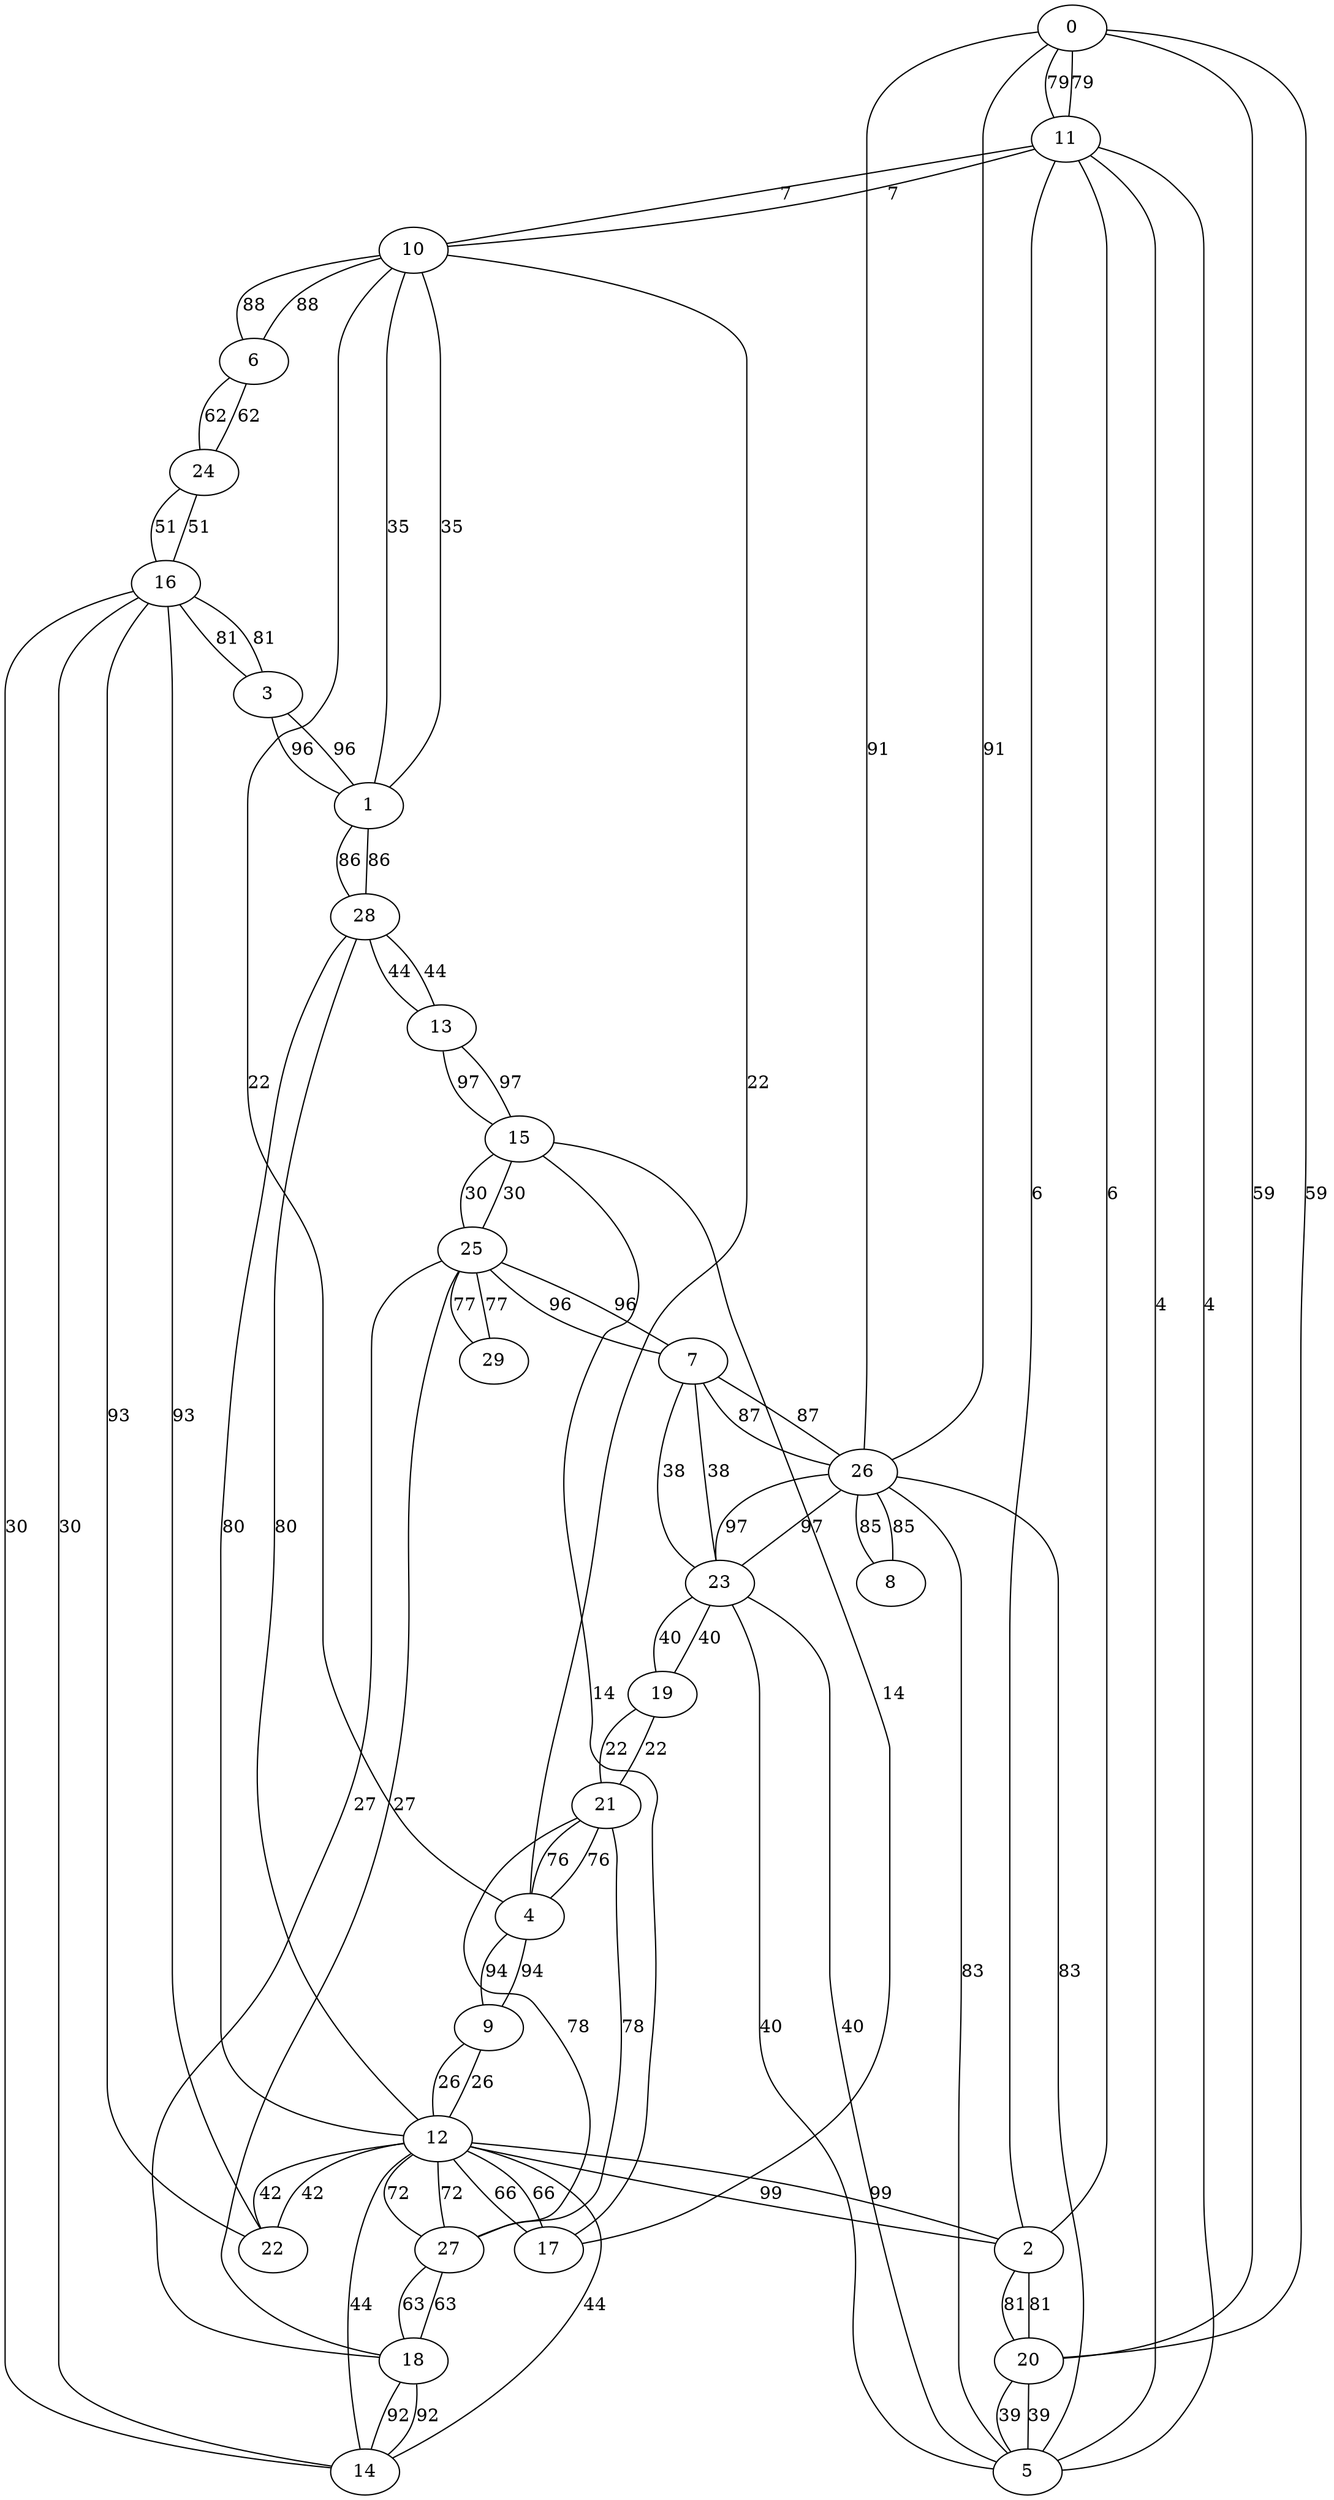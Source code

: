 graph {
  0 -- 11 [label="79"];
  0 -- 20 [label="59"];
  0 -- 26 [label="91"];
  11 -- 0 [label="79"];
  11 -- 2 [label="6"];
  11 -- 5 [label="4"];
  11 -- 10 [label="7"];
  20 -- 0 [label="59"];
  20 -- 2 [label="81"];
  20 -- 5 [label="39"];
  26 -- 0 [label="91"];
  26 -- 5 [label="83"];
  26 -- 7 [label="87"];
  26 -- 8 [label="85"];
  26 -- 23 [label="97"];
  1 -- 3 [label="96"];
  1 -- 10 [label="35"];
  1 -- 28 [label="86"];
  3 -- 1 [label="96"];
  3 -- 16 [label="81"];
  10 -- 1 [label="35"];
  10 -- 4 [label="22"];
  10 -- 6 [label="88"];
  10 -- 11 [label="7"];
  28 -- 1 [label="86"];
  28 -- 12 [label="80"];
  28 -- 13 [label="44"];
  2 -- 11 [label="6"];
  2 -- 12 [label="99"];
  2 -- 20 [label="81"];
  12 -- 2 [label="99"];
  12 -- 9 [label="26"];
  12 -- 14 [label="44"];
  12 -- 17 [label="66"];
  12 -- 22 [label="42"];
  12 -- 27 [label="72"];
  12 -- 28 [label="80"];
  16 -- 3 [label="81"];
  16 -- 14 [label="30"];
  16 -- 22 [label="93"];
  16 -- 24 [label="51"];
  4 -- 9 [label="94"];
  4 -- 10 [label="22"];
  4 -- 21 [label="76"];
  9 -- 4 [label="94"];
  9 -- 12 [label="26"];
  21 -- 4 [label="76"];
  21 -- 19 [label="22"];
  21 -- 27 [label="78"];
  5 -- 11 [label="4"];
  5 -- 20 [label="39"];
  5 -- 23 [label="40"];
  5 -- 26 [label="83"];
  23 -- 5 [label="40"];
  23 -- 7 [label="38"];
  23 -- 19 [label="40"];
  23 -- 26 [label="97"];
  6 -- 10 [label="88"];
  6 -- 24 [label="62"];
  24 -- 6 [label="62"];
  24 -- 16 [label="51"];
  7 -- 23 [label="38"];
  7 -- 25 [label="96"];
  7 -- 26 [label="87"];
  25 -- 7 [label="96"];
  25 -- 15 [label="30"];
  25 -- 18 [label="27"];
  25 -- 29 [label="77"];
  8 -- 26 [label="85"];
  14 -- 12 [label="44"];
  14 -- 16 [label="30"];
  14 -- 18 [label="92"];
  17 -- 12 [label="66"];
  17 -- 15 [label="14"];
  22 -- 12 [label="42"];
  22 -- 16 [label="93"];
  27 -- 12 [label="72"];
  27 -- 18 [label="63"];
  27 -- 21 [label="78"];
  13 -- 15 [label="97"];
  13 -- 28 [label="44"];
  15 -- 13 [label="97"];
  15 -- 17 [label="14"];
  15 -- 25 [label="30"];
  18 -- 14 [label="92"];
  18 -- 25 [label="27"];
  18 -- 27 [label="63"];
  19 -- 21 [label="22"];
  19 -- 23 [label="40"];
  29 -- 25 [label="77"];
}